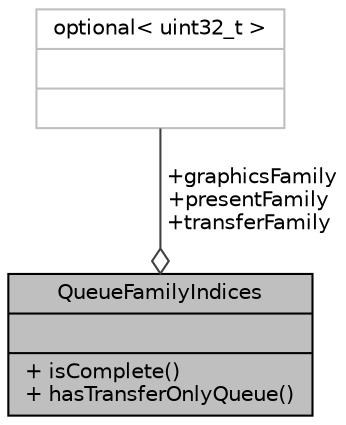digraph "QueueFamilyIndices"
{
 // LATEX_PDF_SIZE
  edge [fontname="Helvetica",fontsize="10",labelfontname="Helvetica",labelfontsize="10"];
  node [fontname="Helvetica",fontsize="10",shape=record];
  Node1 [label="{QueueFamilyIndices\n||+ isComplete()\l+ hasTransferOnlyQueue()\l}",height=0.2,width=0.4,color="black", fillcolor="grey75", style="filled", fontcolor="black",tooltip=" "];
  Node2 -> Node1 [color="grey25",fontsize="10",style="solid",label=" +graphicsFamily\n+presentFamily\n+transferFamily" ,arrowhead="odiamond",fontname="Helvetica"];
  Node2 [label="{optional\< uint32_t \>\n||}",height=0.2,width=0.4,color="grey75", fillcolor="white", style="filled",tooltip=" "];
}
